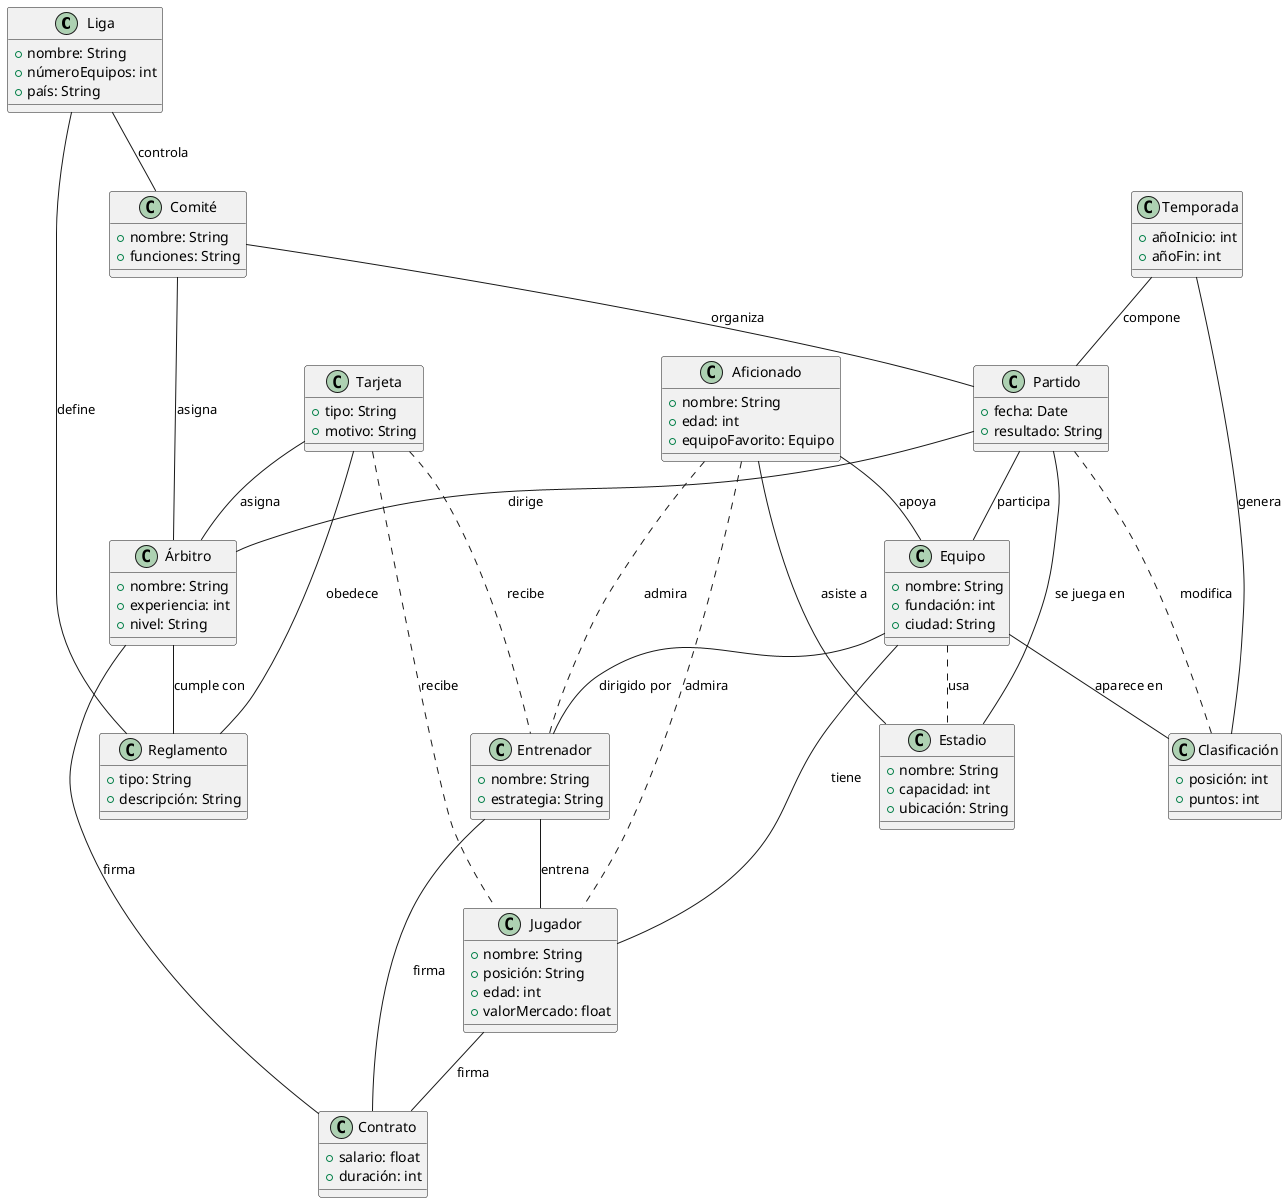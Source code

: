 @startuml

class Liga {
  +nombre: String
  +númeroEquipos: int
  +país: String
}

class Reglamento {
  +tipo: String
  +descripción: String
}

class Comité {
  +nombre: String
  +funciones: String
}

class Árbitro {
  +nombre: String
  +experiencia: int
  +nivel: String
}

class Tarjeta {
  +tipo: String
  +motivo: String
}

class Entrenador {
  +nombre: String
  +estrategia: String
}

class Equipo {
  +nombre: String
  +fundación: int
  +ciudad: String
}

class Jugador {
  +nombre: String
  +posición: String
  +edad: int
  +valorMercado: float
}

class Aficionado {
  +nombre: String
  +edad: int
  +equipoFavorito: Equipo
}

class Partido {
  +fecha: Date
  +resultado: String
}

class Estadio {
  +nombre: String
  +capacidad: int
  +ubicación: String
}

class Contrato {
  +salario: float
  +duración: int
}

class Temporada {
  +añoInicio: int
  +añoFin: int
}

class Clasificación {
  +posición: int
  +puntos: int
}

Liga -- Reglamento : "define"
Liga -- Comité : "controla"
Comité -- Árbitro : "asigna"
Comité -- Partido : "organiza"
Partido -- Equipo : "participa"
Partido -- Árbitro : "dirige"
Partido -- Estadio : "se juega en"
Equipo -- Jugador : "tiene"
Equipo -- Entrenador : "dirigido por"
Equipo .. Estadio : "usa"
Aficionado -- Estadio : "asiste a"
Aficionado -- Equipo : "apoya"
Aficionado .. Entrenador : "admira"
Aficionado .. Jugador : "admira"
Jugador -- Contrato : "firma"
Entrenador -- Contrato : "firma"
Árbitro -- Contrato : "firma"
Árbitro -- Reglamento : "cumple con"
Entrenador -- Jugador : "entrena"
Temporada -- Partido : "compone"
Temporada -- Clasificación : "genera"
Partido .. Clasificación : "modifica"
Equipo -- Clasificación : "aparece en"
Tarjeta -- Reglamento : "obedece"
Tarjeta -- Árbitro : "asigna"
Tarjeta .. Jugador : "recibe"
Tarjeta .. Entrenador : "recibe"

@enduml
